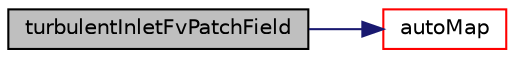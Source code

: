 digraph "turbulentInletFvPatchField"
{
  bgcolor="transparent";
  edge [fontname="Helvetica",fontsize="10",labelfontname="Helvetica",labelfontsize="10"];
  node [fontname="Helvetica",fontsize="10",shape=record];
  rankdir="LR";
  Node15 [label="turbulentInletFvPatchField",height=0.2,width=0.4,color="black", fillcolor="grey75", style="filled", fontcolor="black"];
  Node15 -> Node16 [color="midnightblue",fontsize="10",style="solid",fontname="Helvetica"];
  Node16 [label="autoMap",height=0.2,width=0.4,color="red",URL="$a23113.html#a0ab0c43ce90d756c88dd81e3d0a9eef5",tooltip="Map (and resize as needed) from self given a mapping object. "];
}
